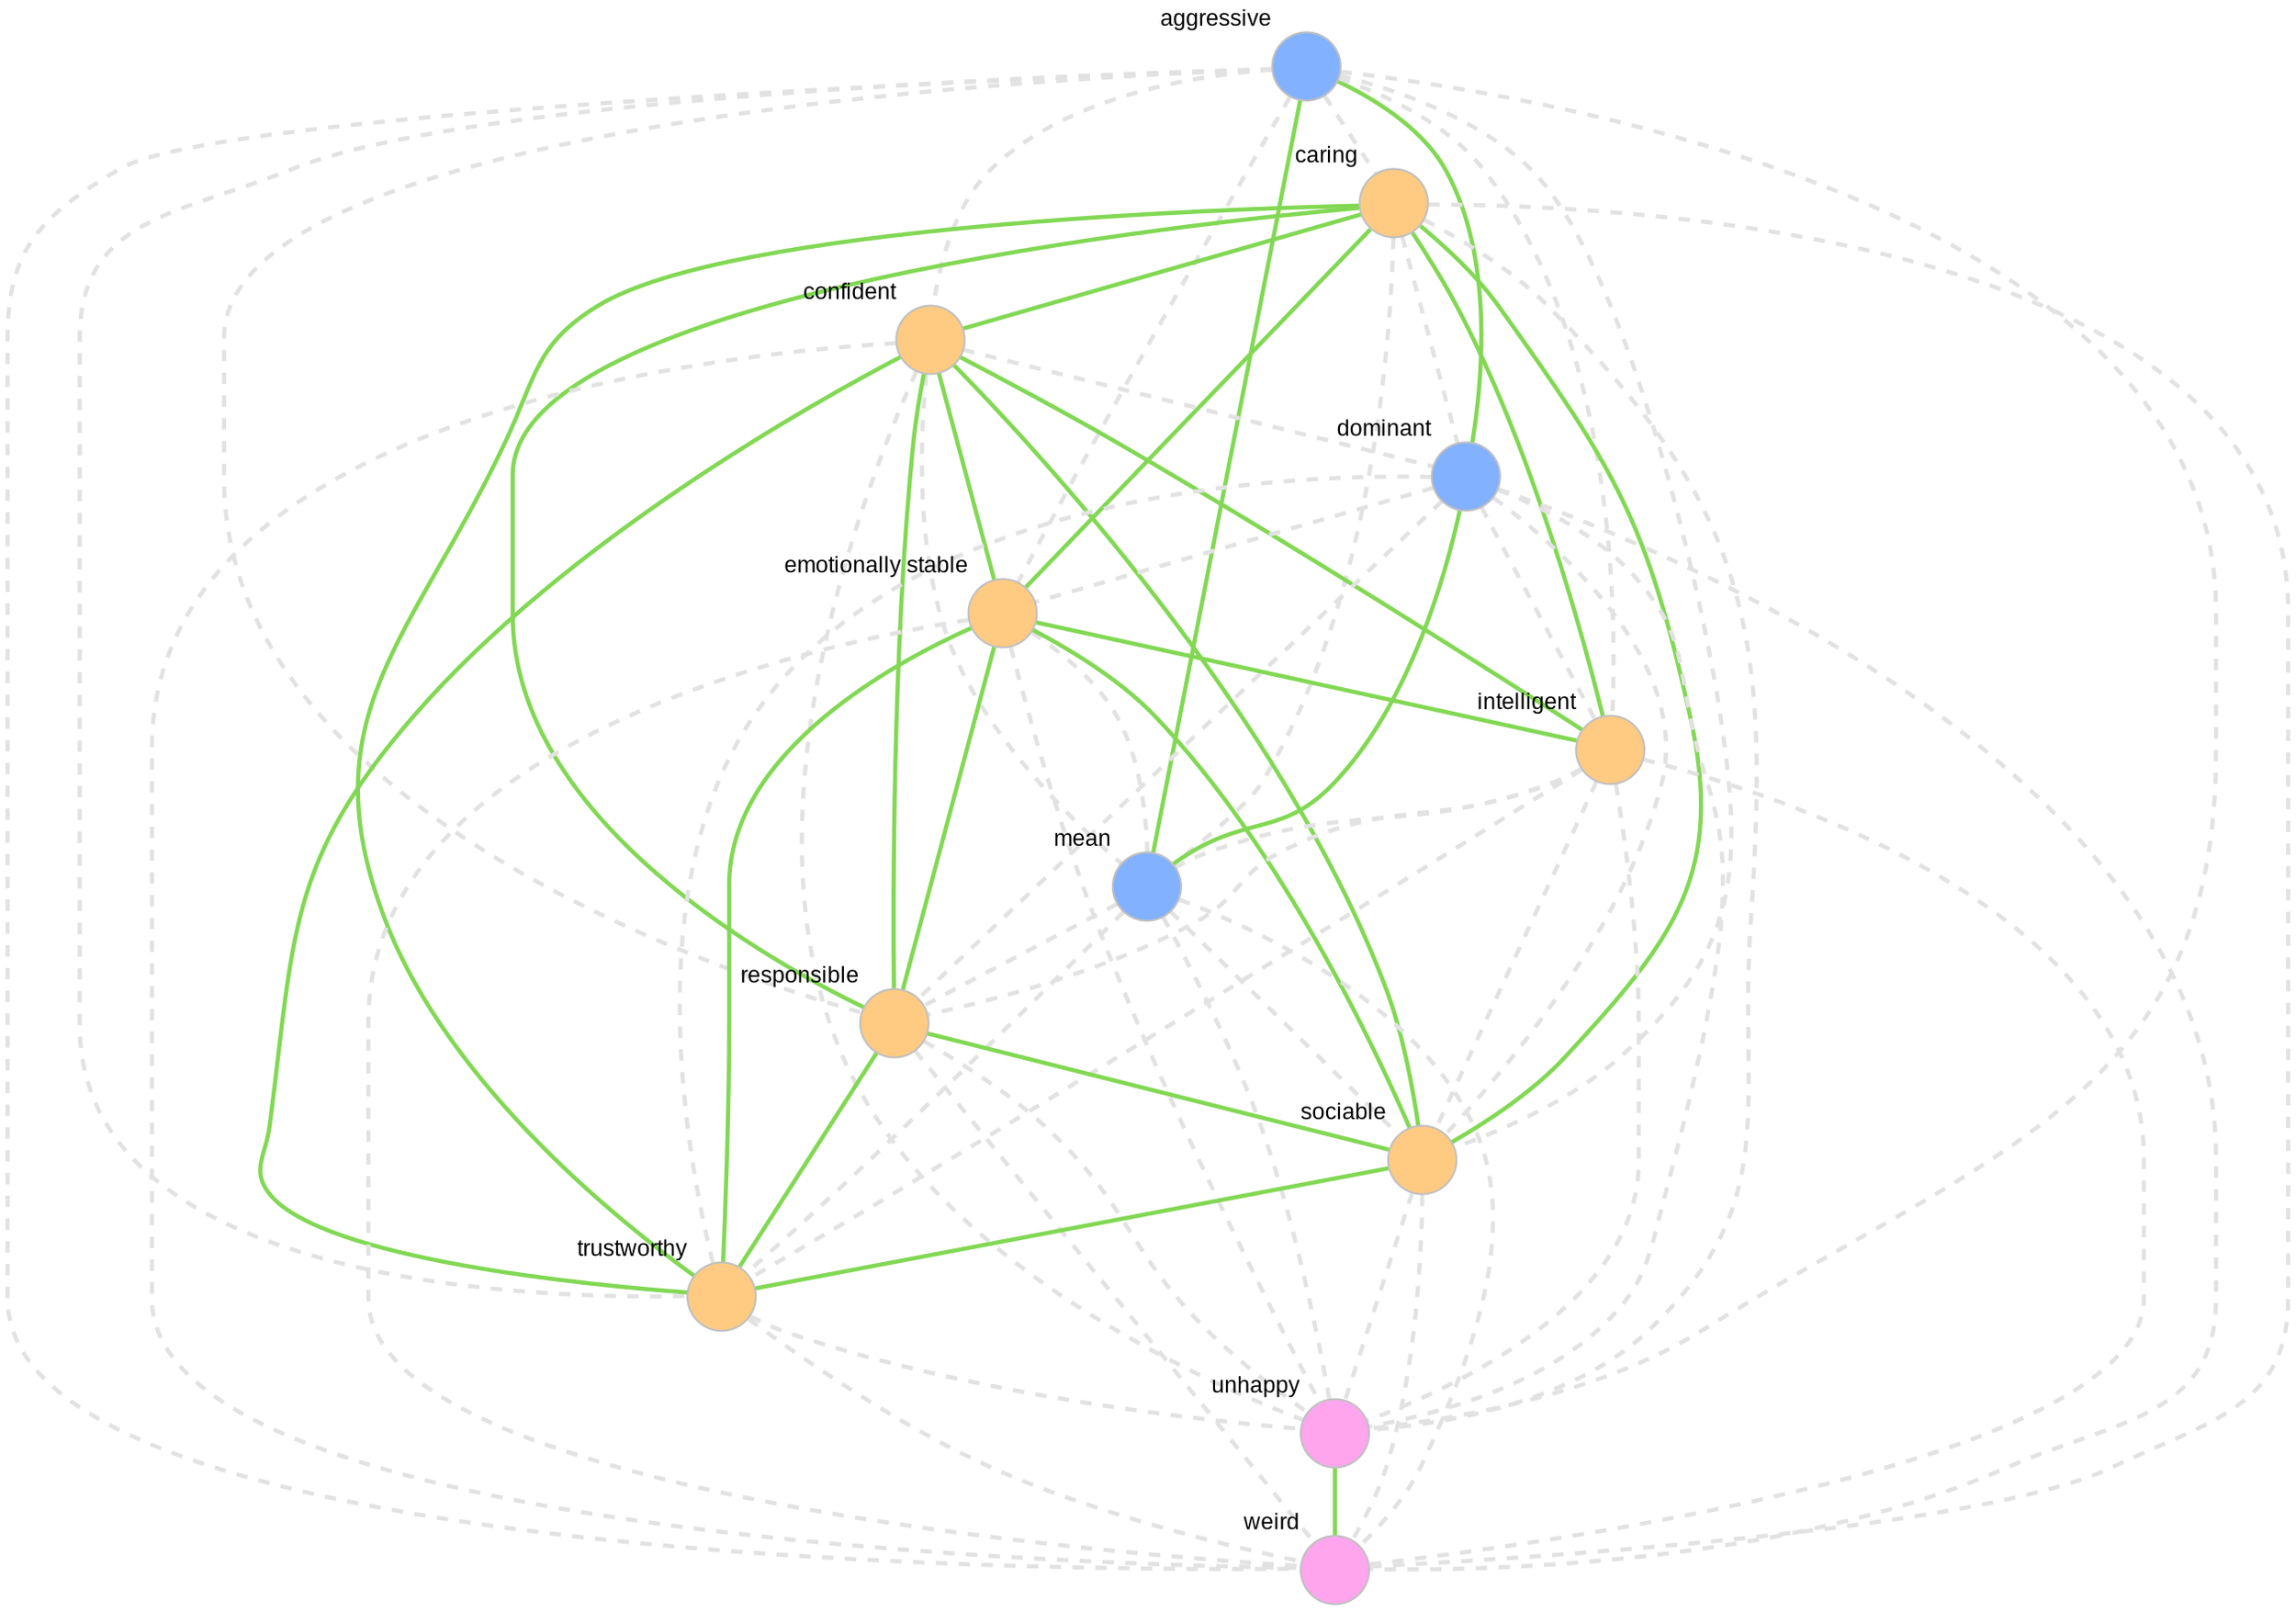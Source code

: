 strict graph "" {
  graph [
    overlap=false outputorder=edgesfirst];
  node [shape="circle" style=filled color="gray" fixedsize=true size=4000 label="" fontname=Arial fontsize=12 labeljust="r"];
  edge [style="dashed" color="#e2e2e2" penwidth=2.2]
  aggressive [fillcolor="#82b1ff" xlabel="aggressive"];
  caring [fillcolor="#ffca82" xlabel="caring"];
  confident [fillcolor="#ffca82" xlabel="confident"];
  dominant [fillcolor="#82b1ff" xlabel="dominant"];
  "emotionally stable" [fillcolor="#ffca82" xlabel="emotionally stable"];
  intelligent [fillcolor="#ffca82" xlabel="intelligent"];
  mean [fillcolor="#82b1ff" xlabel="mean"];
  responsible [fillcolor="#ffca82" xlabel="responsible"];
  weird [fillcolor="#ffa5ee" xlabel="weird"];
  sociable [fillcolor="#ffca82" xlabel="sociable"];
  trustworthy [fillcolor="#ffca82" xlabel="trustworthy"];
  unhappy [fillcolor="#ffa5ee" xlabel="unhappy"];

  aggressive -- caring   [len=5.38];
  aggressive -- confident  [len=3.35];
  aggressive -- dominant   [len=2.21 style="filled" color="#82d854"];
  aggressive -- "emotionally stable"   [len=5.05];
  aggressive -- intelligent  [len=4.12];
  aggressive -- mean   [len=2.3 style="filled" color="#82d854"];
  aggressive -- responsible  [len=4.52];
  aggressive -- sociable   [len=4.19];
  aggressive -- trustworthy  [len=4.84];
  aggressive -- unhappy  [len=3.16];
  aggressive -- weird  [len=4.25];
  caring -- confident  [len=3.07 style="filled" color="#82d854"];
  caring -- dominant   [len=4.58];
  caring -- "emotionally stable"   [len=2.49 style="filled" color="#82d854"];
  caring -- intelligent  [len=3.12 style="filled" color="#82d854"];
  caring -- mean   [len=5.95];
  caring -- responsible  [len=2.55 style="filled" color="#82d854"];
  caring -- sociable   [len=2.68 style="filled" color="#82d854"];
  caring -- trustworthy  [len=2.26 style="filled" color="#82d854"];
  caring -- unhappy  [len=4.57];
  caring -- weird  [len=3.74];
  confident -- dominant  [len=2.75];
  confident -- "emotionally stable"  [len=2.42 style="filled" color="#82d854"];
  confident -- intelligent   [len=2.77 style="filled" color="#82d854"];
  confident -- mean  [len=4.14];
  confident -- responsible   [len=2.76 style="filled" color="#82d854"];
  confident -- sociable  [len=2.26 style="filled" color="#82d854"];
  confident -- trustworthy   [len=2.88 style="filled" color="#82d854"];
  confident -- unhappy   [len=5.23];
  confident -- weird   [len=4.36];
  dominant -- "emotionally stable"   [len=3.88];
  dominant -- intelligent  [len=3.47];
  dominant -- mean   [len=2.81 style="filled" color="#82d854"];
  dominant -- responsible  [len=3.75];
  dominant -- sociable   [len=3.51];
  dominant -- trustworthy  [len=4.06];
  dominant -- unhappy  [len=4.28];
  dominant -- weird  [len=4.52];
  "emotionally stable" -- intelligent  [len=3.11 style="filled" color="#82d854"];
  "emotionally stable" -- mean   [len=5.17];
  "emotionally stable" -- responsible  [len=2.51 style="filled" color="#82d854"];
  "emotionally stable" -- sociable   [len=2.82 style="filled" color="#82d854"];
  "emotionally stable" -- trustworthy  [len=2.51 style="filled" color="#82d854"];
  "emotionally stable" -- unhappy  [len=5.28];
  "emotionally stable" -- weird  [len=4.32];
  intelligent -- mean  [len=4.25];
  intelligent -- responsible   [len=2.72];
  intelligent -- sociable  [len=3.32];
  intelligent -- trustworthy   [len=3.03];
  intelligent -- unhappy   [len=3.99];
  intelligent -- weird   [len=3.36];
  mean -- responsible  [len=4.75];
  mean -- sociable   [len=4.87];
  mean -- trustworthy  [len=5.31];
  mean -- unhappy  [len=2.77];
  mean -- weird  [len=4.35];
  responsible -- sociable  [len=3.17 style="filled" color="#82d854"];
  responsible -- trustworthy   [len=2.15 style="filled" color="#82d854"];
  responsible -- unhappy   [len=4.46];
  responsible -- weird   [len=4.11];
  sociable -- trustworthy  [len=3.06 style="filled" color="#82d854"];
  sociable -- unhappy  [len=5.05];
  sociable -- weird  [len=4.52];
  trustworthy -- unhappy   [len=4.49];
  trustworthy -- weird   [len=4.06];
  unhappy -- weird   [len=3.53 style="filled" color="#82d854"];
}
